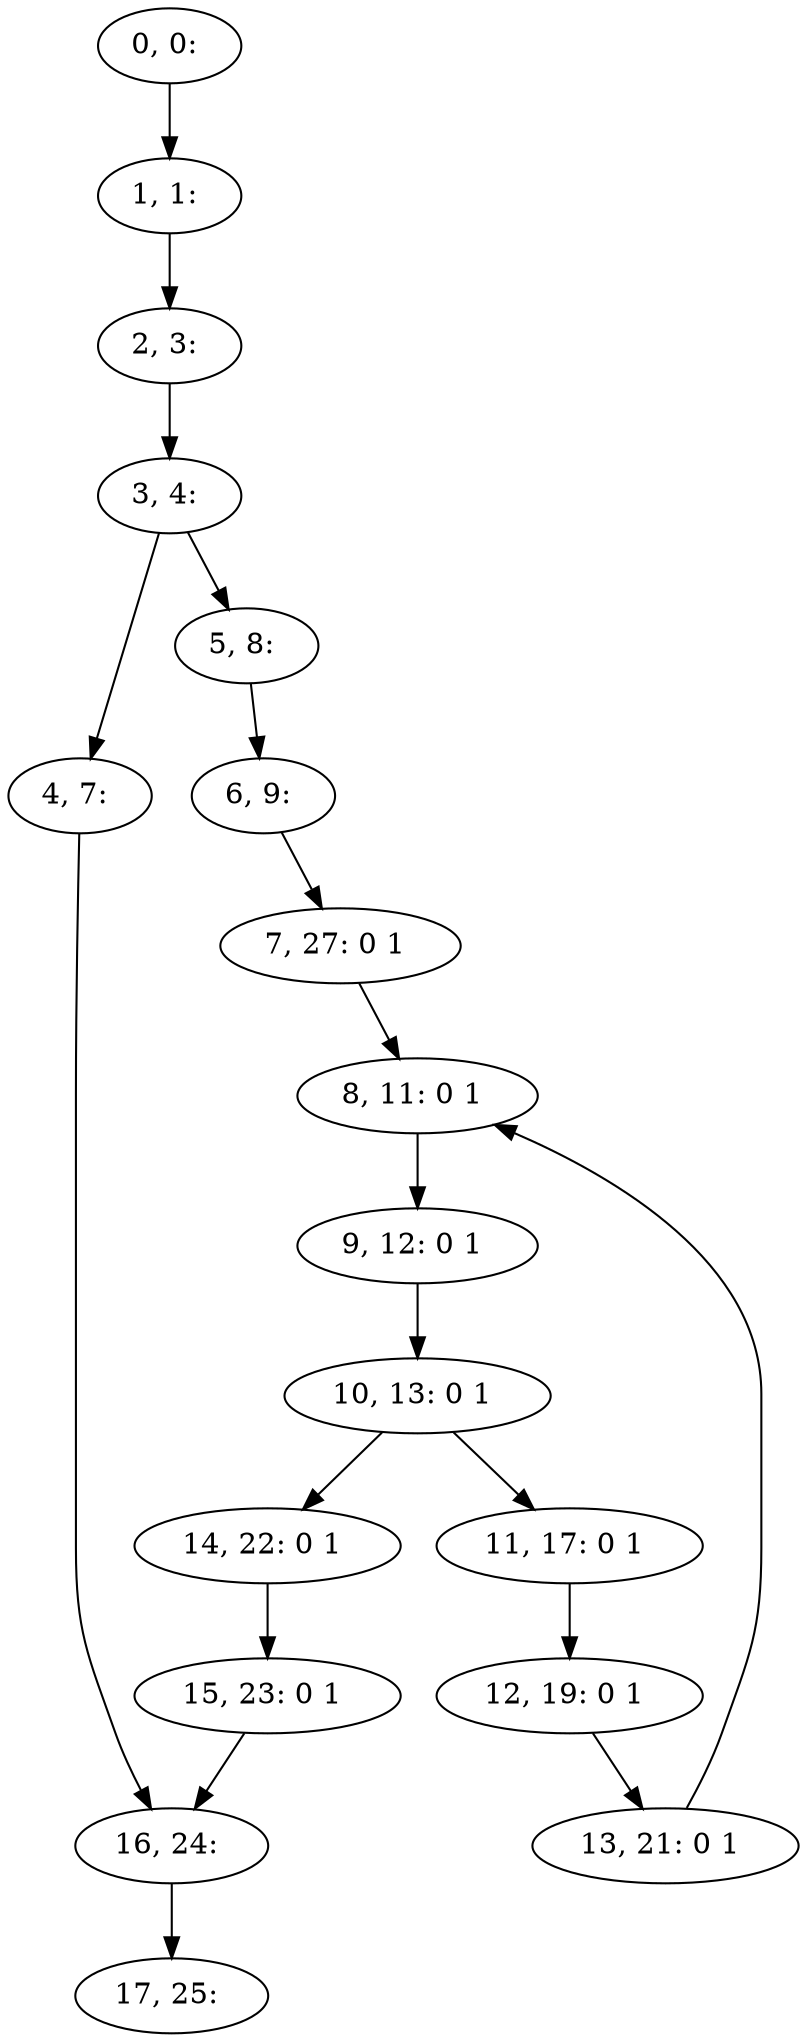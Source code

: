 digraph G {
0[label="0, 0: "];
1[label="1, 1: "];
2[label="2, 3: "];
3[label="3, 4: "];
4[label="4, 7: "];
5[label="5, 8: "];
6[label="6, 9: "];
7[label="7, 27: 0 1 "];
8[label="8, 11: 0 1 "];
9[label="9, 12: 0 1 "];
10[label="10, 13: 0 1 "];
11[label="11, 17: 0 1 "];
12[label="12, 19: 0 1 "];
13[label="13, 21: 0 1 "];
14[label="14, 22: 0 1 "];
15[label="15, 23: 0 1 "];
16[label="16, 24: "];
17[label="17, 25: "];
0->1 ;
1->2 ;
2->3 ;
3->4 ;
3->5 ;
4->16 ;
5->6 ;
6->7 ;
7->8 ;
8->9 ;
9->10 ;
10->11 ;
10->14 ;
11->12 ;
12->13 ;
13->8 ;
14->15 ;
15->16 ;
16->17 ;
}
